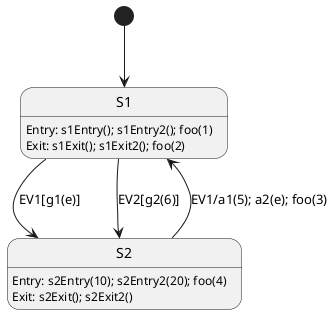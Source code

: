 
@startuml

[*] --> S1

state S1 {
    S1:Entry: s1Entry(); s1Entry2(); foo(1)
    S1:Exit: s1Exit(); s1Exit2(); foo(2)
}

state S2 {
    S2:Entry: s2Entry(10); s2Entry2(20); foo(4)
    S2:Exit: s2Exit(); s2Exit2()
}

S1 --> S2: EV1[g1(e)]
S2 --> S1: EV1/a1(5); a2(e); foo(3)
S1 --> S2: EV2[g2(6)]

@enduml
